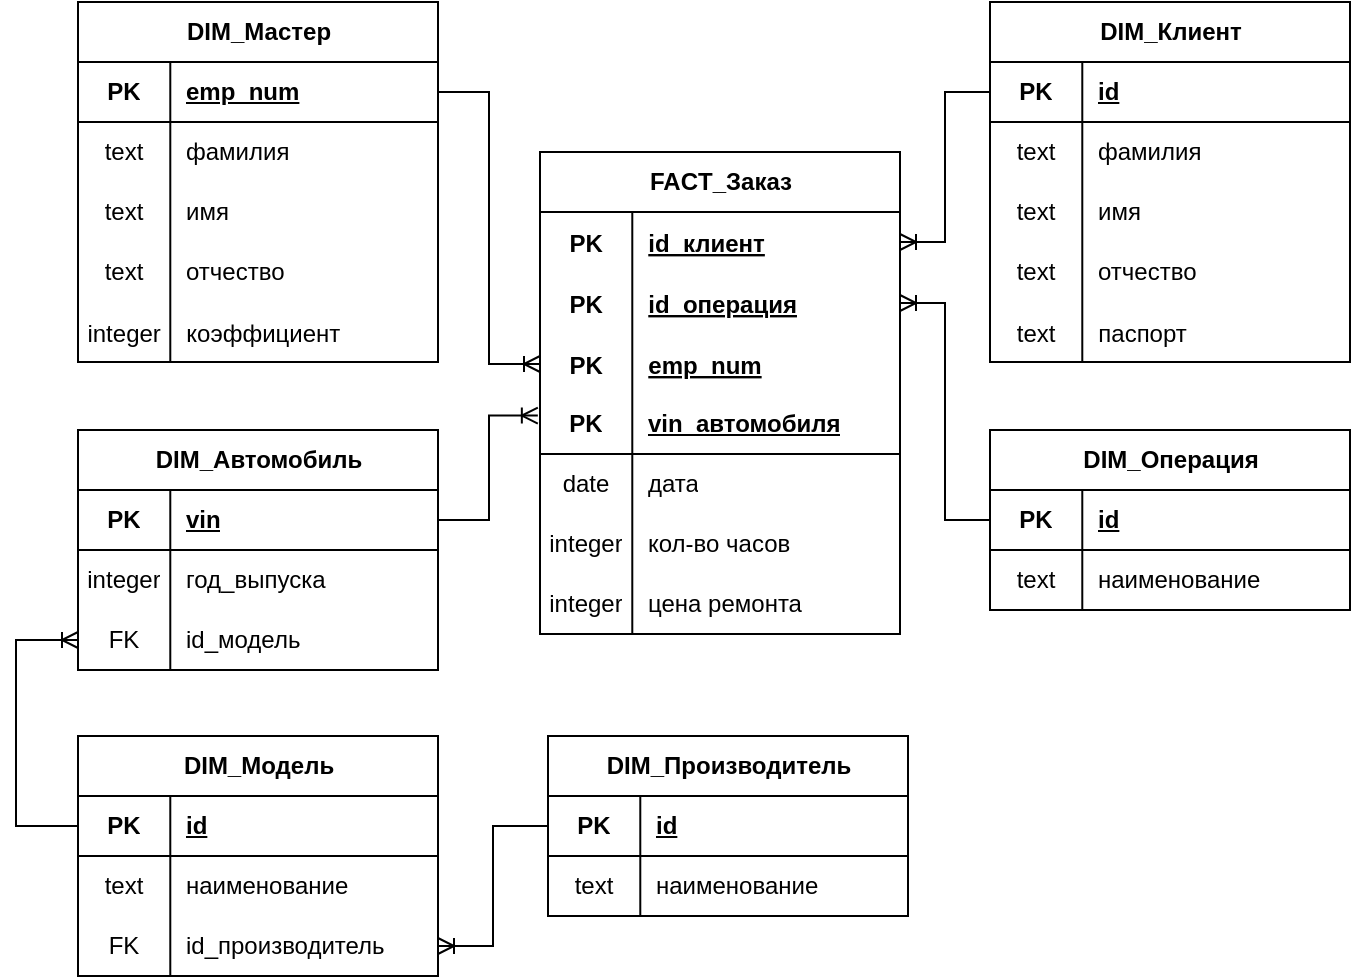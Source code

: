 <mxfile version="26.2.9">
  <diagram name="Страница — 1" id="oDpgG96rJYEBg8DNex0P">
    <mxGraphModel dx="633" dy="405" grid="0" gridSize="10" guides="1" tooltips="1" connect="1" arrows="1" fold="1" page="1" pageScale="1" pageWidth="827" pageHeight="1169" math="0" shadow="0">
      <root>
        <mxCell id="0" />
        <mxCell id="1" parent="0" />
        <mxCell id="0b7gcQ_teyY_5R-YkqwQ-1" value="DIM_Мастер" style="shape=table;startSize=30;container=1;collapsible=1;childLayout=tableLayout;fixedRows=1;rowLines=0;fontStyle=1;align=center;resizeLast=1;html=1;" parent="1" vertex="1">
          <mxGeometry x="108" y="70" width="180" height="180" as="geometry" />
        </mxCell>
        <mxCell id="0b7gcQ_teyY_5R-YkqwQ-2" value="" style="shape=tableRow;horizontal=0;startSize=0;swimlaneHead=0;swimlaneBody=0;fillColor=none;collapsible=0;dropTarget=0;points=[[0,0.5],[1,0.5]];portConstraint=eastwest;top=0;left=0;right=0;bottom=1;" parent="0b7gcQ_teyY_5R-YkqwQ-1" vertex="1">
          <mxGeometry y="30" width="180" height="30" as="geometry" />
        </mxCell>
        <mxCell id="0b7gcQ_teyY_5R-YkqwQ-3" value="PK" style="shape=partialRectangle;connectable=0;fillColor=none;top=0;left=0;bottom=0;right=0;fontStyle=1;overflow=hidden;whiteSpace=wrap;html=1;" parent="0b7gcQ_teyY_5R-YkqwQ-2" vertex="1">
          <mxGeometry width="46.143" height="30" as="geometry">
            <mxRectangle width="46.143" height="30" as="alternateBounds" />
          </mxGeometry>
        </mxCell>
        <mxCell id="0b7gcQ_teyY_5R-YkqwQ-4" value="emp_num" style="shape=partialRectangle;connectable=0;fillColor=none;top=0;left=0;bottom=0;right=0;align=left;spacingLeft=6;fontStyle=5;overflow=hidden;whiteSpace=wrap;html=1;" parent="0b7gcQ_teyY_5R-YkqwQ-2" vertex="1">
          <mxGeometry x="46.143" width="133.857" height="30" as="geometry">
            <mxRectangle width="133.857" height="30" as="alternateBounds" />
          </mxGeometry>
        </mxCell>
        <mxCell id="0b7gcQ_teyY_5R-YkqwQ-5" value="" style="shape=tableRow;horizontal=0;startSize=0;swimlaneHead=0;swimlaneBody=0;fillColor=none;collapsible=0;dropTarget=0;points=[[0,0.5],[1,0.5]];portConstraint=eastwest;top=0;left=0;right=0;bottom=0;" parent="0b7gcQ_teyY_5R-YkqwQ-1" vertex="1">
          <mxGeometry y="60" width="180" height="30" as="geometry" />
        </mxCell>
        <mxCell id="0b7gcQ_teyY_5R-YkqwQ-6" value="text" style="shape=partialRectangle;connectable=0;fillColor=none;top=0;left=0;bottom=0;right=0;editable=1;overflow=hidden;whiteSpace=wrap;html=1;" parent="0b7gcQ_teyY_5R-YkqwQ-5" vertex="1">
          <mxGeometry width="46.143" height="30" as="geometry">
            <mxRectangle width="46.143" height="30" as="alternateBounds" />
          </mxGeometry>
        </mxCell>
        <mxCell id="0b7gcQ_teyY_5R-YkqwQ-7" value="фамилия" style="shape=partialRectangle;connectable=0;fillColor=none;top=0;left=0;bottom=0;right=0;align=left;spacingLeft=6;overflow=hidden;whiteSpace=wrap;html=1;" parent="0b7gcQ_teyY_5R-YkqwQ-5" vertex="1">
          <mxGeometry x="46.143" width="133.857" height="30" as="geometry">
            <mxRectangle width="133.857" height="30" as="alternateBounds" />
          </mxGeometry>
        </mxCell>
        <mxCell id="0b7gcQ_teyY_5R-YkqwQ-8" value="" style="shape=tableRow;horizontal=0;startSize=0;swimlaneHead=0;swimlaneBody=0;fillColor=none;collapsible=0;dropTarget=0;points=[[0,0.5],[1,0.5]];portConstraint=eastwest;top=0;left=0;right=0;bottom=0;" parent="0b7gcQ_teyY_5R-YkqwQ-1" vertex="1">
          <mxGeometry y="90" width="180" height="30" as="geometry" />
        </mxCell>
        <mxCell id="0b7gcQ_teyY_5R-YkqwQ-9" value="text" style="shape=partialRectangle;connectable=0;fillColor=none;top=0;left=0;bottom=0;right=0;editable=1;overflow=hidden;whiteSpace=wrap;html=1;" parent="0b7gcQ_teyY_5R-YkqwQ-8" vertex="1">
          <mxGeometry width="46.143" height="30" as="geometry">
            <mxRectangle width="46.143" height="30" as="alternateBounds" />
          </mxGeometry>
        </mxCell>
        <mxCell id="0b7gcQ_teyY_5R-YkqwQ-10" value="имя" style="shape=partialRectangle;connectable=0;fillColor=none;top=0;left=0;bottom=0;right=0;align=left;spacingLeft=6;overflow=hidden;whiteSpace=wrap;html=1;" parent="0b7gcQ_teyY_5R-YkqwQ-8" vertex="1">
          <mxGeometry x="46.143" width="133.857" height="30" as="geometry">
            <mxRectangle width="133.857" height="30" as="alternateBounds" />
          </mxGeometry>
        </mxCell>
        <mxCell id="0b7gcQ_teyY_5R-YkqwQ-11" value="" style="shape=tableRow;horizontal=0;startSize=0;swimlaneHead=0;swimlaneBody=0;fillColor=none;collapsible=0;dropTarget=0;points=[[0,0.5],[1,0.5]];portConstraint=eastwest;top=0;left=0;right=0;bottom=0;" parent="0b7gcQ_teyY_5R-YkqwQ-1" vertex="1">
          <mxGeometry y="120" width="180" height="30" as="geometry" />
        </mxCell>
        <mxCell id="0b7gcQ_teyY_5R-YkqwQ-12" value="text" style="shape=partialRectangle;connectable=0;fillColor=none;top=0;left=0;bottom=0;right=0;editable=1;overflow=hidden;whiteSpace=wrap;html=1;" parent="0b7gcQ_teyY_5R-YkqwQ-11" vertex="1">
          <mxGeometry width="46.143" height="30" as="geometry">
            <mxRectangle width="46.143" height="30" as="alternateBounds" />
          </mxGeometry>
        </mxCell>
        <mxCell id="0b7gcQ_teyY_5R-YkqwQ-13" value="отчество" style="shape=partialRectangle;connectable=0;fillColor=none;top=0;left=0;bottom=0;right=0;align=left;spacingLeft=6;overflow=hidden;whiteSpace=wrap;html=1;" parent="0b7gcQ_teyY_5R-YkqwQ-11" vertex="1">
          <mxGeometry x="46.143" width="133.857" height="30" as="geometry">
            <mxRectangle width="133.857" height="30" as="alternateBounds" />
          </mxGeometry>
        </mxCell>
        <mxCell id="0b7gcQ_teyY_5R-YkqwQ-14" value="" style="shape=tableRow;horizontal=0;startSize=0;swimlaneHead=0;swimlaneBody=0;fillColor=none;collapsible=0;dropTarget=0;points=[[0,0.5],[1,0.5]];portConstraint=eastwest;top=0;left=0;right=0;bottom=0;" parent="0b7gcQ_teyY_5R-YkqwQ-1" vertex="1">
          <mxGeometry y="150" width="180" height="30" as="geometry" />
        </mxCell>
        <mxCell id="0b7gcQ_teyY_5R-YkqwQ-15" value="integer" style="shape=partialRectangle;connectable=0;fillColor=none;top=0;left=0;bottom=0;right=0;editable=1;overflow=hidden;" parent="0b7gcQ_teyY_5R-YkqwQ-14" vertex="1">
          <mxGeometry width="46.143" height="30" as="geometry">
            <mxRectangle width="46.143" height="30" as="alternateBounds" />
          </mxGeometry>
        </mxCell>
        <mxCell id="0b7gcQ_teyY_5R-YkqwQ-16" value="коэффициент" style="shape=partialRectangle;connectable=0;fillColor=none;top=0;left=0;bottom=0;right=0;align=left;spacingLeft=6;overflow=hidden;" parent="0b7gcQ_teyY_5R-YkqwQ-14" vertex="1">
          <mxGeometry x="46.143" width="133.857" height="30" as="geometry">
            <mxRectangle width="133.857" height="30" as="alternateBounds" />
          </mxGeometry>
        </mxCell>
        <mxCell id="5uYp4q9qgZ58HKBaZZjy-1" value="DIM_Клиент" style="shape=table;startSize=30;container=1;collapsible=1;childLayout=tableLayout;fixedRows=1;rowLines=0;fontStyle=1;align=center;resizeLast=1;html=1;" vertex="1" parent="1">
          <mxGeometry x="564" y="70" width="180" height="180" as="geometry" />
        </mxCell>
        <mxCell id="5uYp4q9qgZ58HKBaZZjy-2" value="" style="shape=tableRow;horizontal=0;startSize=0;swimlaneHead=0;swimlaneBody=0;fillColor=none;collapsible=0;dropTarget=0;points=[[0,0.5],[1,0.5]];portConstraint=eastwest;top=0;left=0;right=0;bottom=1;" vertex="1" parent="5uYp4q9qgZ58HKBaZZjy-1">
          <mxGeometry y="30" width="180" height="30" as="geometry" />
        </mxCell>
        <mxCell id="5uYp4q9qgZ58HKBaZZjy-3" value="PK" style="shape=partialRectangle;connectable=0;fillColor=none;top=0;left=0;bottom=0;right=0;fontStyle=1;overflow=hidden;whiteSpace=wrap;html=1;" vertex="1" parent="5uYp4q9qgZ58HKBaZZjy-2">
          <mxGeometry width="46.143" height="30" as="geometry">
            <mxRectangle width="46.143" height="30" as="alternateBounds" />
          </mxGeometry>
        </mxCell>
        <mxCell id="5uYp4q9qgZ58HKBaZZjy-4" value="id" style="shape=partialRectangle;connectable=0;fillColor=none;top=0;left=0;bottom=0;right=0;align=left;spacingLeft=6;fontStyle=5;overflow=hidden;whiteSpace=wrap;html=1;" vertex="1" parent="5uYp4q9qgZ58HKBaZZjy-2">
          <mxGeometry x="46.143" width="133.857" height="30" as="geometry">
            <mxRectangle width="133.857" height="30" as="alternateBounds" />
          </mxGeometry>
        </mxCell>
        <mxCell id="5uYp4q9qgZ58HKBaZZjy-5" value="" style="shape=tableRow;horizontal=0;startSize=0;swimlaneHead=0;swimlaneBody=0;fillColor=none;collapsible=0;dropTarget=0;points=[[0,0.5],[1,0.5]];portConstraint=eastwest;top=0;left=0;right=0;bottom=0;" vertex="1" parent="5uYp4q9qgZ58HKBaZZjy-1">
          <mxGeometry y="60" width="180" height="30" as="geometry" />
        </mxCell>
        <mxCell id="5uYp4q9qgZ58HKBaZZjy-6" value="text" style="shape=partialRectangle;connectable=0;fillColor=none;top=0;left=0;bottom=0;right=0;editable=1;overflow=hidden;whiteSpace=wrap;html=1;" vertex="1" parent="5uYp4q9qgZ58HKBaZZjy-5">
          <mxGeometry width="46.143" height="30" as="geometry">
            <mxRectangle width="46.143" height="30" as="alternateBounds" />
          </mxGeometry>
        </mxCell>
        <mxCell id="5uYp4q9qgZ58HKBaZZjy-7" value="фамилия" style="shape=partialRectangle;connectable=0;fillColor=none;top=0;left=0;bottom=0;right=0;align=left;spacingLeft=6;overflow=hidden;whiteSpace=wrap;html=1;" vertex="1" parent="5uYp4q9qgZ58HKBaZZjy-5">
          <mxGeometry x="46.143" width="133.857" height="30" as="geometry">
            <mxRectangle width="133.857" height="30" as="alternateBounds" />
          </mxGeometry>
        </mxCell>
        <mxCell id="5uYp4q9qgZ58HKBaZZjy-8" value="" style="shape=tableRow;horizontal=0;startSize=0;swimlaneHead=0;swimlaneBody=0;fillColor=none;collapsible=0;dropTarget=0;points=[[0,0.5],[1,0.5]];portConstraint=eastwest;top=0;left=0;right=0;bottom=0;" vertex="1" parent="5uYp4q9qgZ58HKBaZZjy-1">
          <mxGeometry y="90" width="180" height="30" as="geometry" />
        </mxCell>
        <mxCell id="5uYp4q9qgZ58HKBaZZjy-9" value="text" style="shape=partialRectangle;connectable=0;fillColor=none;top=0;left=0;bottom=0;right=0;editable=1;overflow=hidden;whiteSpace=wrap;html=1;" vertex="1" parent="5uYp4q9qgZ58HKBaZZjy-8">
          <mxGeometry width="46.143" height="30" as="geometry">
            <mxRectangle width="46.143" height="30" as="alternateBounds" />
          </mxGeometry>
        </mxCell>
        <mxCell id="5uYp4q9qgZ58HKBaZZjy-10" value="имя" style="shape=partialRectangle;connectable=0;fillColor=none;top=0;left=0;bottom=0;right=0;align=left;spacingLeft=6;overflow=hidden;whiteSpace=wrap;html=1;" vertex="1" parent="5uYp4q9qgZ58HKBaZZjy-8">
          <mxGeometry x="46.143" width="133.857" height="30" as="geometry">
            <mxRectangle width="133.857" height="30" as="alternateBounds" />
          </mxGeometry>
        </mxCell>
        <mxCell id="5uYp4q9qgZ58HKBaZZjy-11" value="" style="shape=tableRow;horizontal=0;startSize=0;swimlaneHead=0;swimlaneBody=0;fillColor=none;collapsible=0;dropTarget=0;points=[[0,0.5],[1,0.5]];portConstraint=eastwest;top=0;left=0;right=0;bottom=0;" vertex="1" parent="5uYp4q9qgZ58HKBaZZjy-1">
          <mxGeometry y="120" width="180" height="30" as="geometry" />
        </mxCell>
        <mxCell id="5uYp4q9qgZ58HKBaZZjy-12" value="text" style="shape=partialRectangle;connectable=0;fillColor=none;top=0;left=0;bottom=0;right=0;editable=1;overflow=hidden;whiteSpace=wrap;html=1;" vertex="1" parent="5uYp4q9qgZ58HKBaZZjy-11">
          <mxGeometry width="46.143" height="30" as="geometry">
            <mxRectangle width="46.143" height="30" as="alternateBounds" />
          </mxGeometry>
        </mxCell>
        <mxCell id="5uYp4q9qgZ58HKBaZZjy-13" value="отчество" style="shape=partialRectangle;connectable=0;fillColor=none;top=0;left=0;bottom=0;right=0;align=left;spacingLeft=6;overflow=hidden;whiteSpace=wrap;html=1;" vertex="1" parent="5uYp4q9qgZ58HKBaZZjy-11">
          <mxGeometry x="46.143" width="133.857" height="30" as="geometry">
            <mxRectangle width="133.857" height="30" as="alternateBounds" />
          </mxGeometry>
        </mxCell>
        <mxCell id="5uYp4q9qgZ58HKBaZZjy-14" value="" style="shape=tableRow;horizontal=0;startSize=0;swimlaneHead=0;swimlaneBody=0;fillColor=none;collapsible=0;dropTarget=0;points=[[0,0.5],[1,0.5]];portConstraint=eastwest;top=0;left=0;right=0;bottom=0;" vertex="1" parent="5uYp4q9qgZ58HKBaZZjy-1">
          <mxGeometry y="150" width="180" height="30" as="geometry" />
        </mxCell>
        <mxCell id="5uYp4q9qgZ58HKBaZZjy-15" value="text" style="shape=partialRectangle;connectable=0;fillColor=none;top=0;left=0;bottom=0;right=0;editable=1;overflow=hidden;" vertex="1" parent="5uYp4q9qgZ58HKBaZZjy-14">
          <mxGeometry width="46.143" height="30" as="geometry">
            <mxRectangle width="46.143" height="30" as="alternateBounds" />
          </mxGeometry>
        </mxCell>
        <mxCell id="5uYp4q9qgZ58HKBaZZjy-16" value="паспорт" style="shape=partialRectangle;connectable=0;fillColor=none;top=0;left=0;bottom=0;right=0;align=left;spacingLeft=6;overflow=hidden;" vertex="1" parent="5uYp4q9qgZ58HKBaZZjy-14">
          <mxGeometry x="46.143" width="133.857" height="30" as="geometry">
            <mxRectangle width="133.857" height="30" as="alternateBounds" />
          </mxGeometry>
        </mxCell>
        <mxCell id="5uYp4q9qgZ58HKBaZZjy-17" value="FACT_Заказ" style="shape=table;startSize=30;container=1;collapsible=1;childLayout=tableLayout;fixedRows=1;rowLines=0;fontStyle=1;align=center;resizeLast=1;html=1;" vertex="1" parent="1">
          <mxGeometry x="339" y="145" width="180" height="241.038" as="geometry" />
        </mxCell>
        <mxCell id="5uYp4q9qgZ58HKBaZZjy-61" value="" style="shape=tableRow;horizontal=0;startSize=0;swimlaneHead=0;swimlaneBody=0;fillColor=none;collapsible=0;dropTarget=0;points=[[0,0.5],[1,0.5]];portConstraint=eastwest;top=0;left=0;right=0;bottom=0;" vertex="1" parent="5uYp4q9qgZ58HKBaZZjy-17">
          <mxGeometry y="30" width="180" height="30" as="geometry" />
        </mxCell>
        <mxCell id="5uYp4q9qgZ58HKBaZZjy-62" value="PK" style="shape=partialRectangle;connectable=0;fillColor=none;top=0;left=0;bottom=0;right=0;editable=1;overflow=hidden;fontStyle=1" vertex="1" parent="5uYp4q9qgZ58HKBaZZjy-61">
          <mxGeometry width="46.143" height="30" as="geometry">
            <mxRectangle width="46.143" height="30" as="alternateBounds" />
          </mxGeometry>
        </mxCell>
        <mxCell id="5uYp4q9qgZ58HKBaZZjy-63" value="id_клиент" style="shape=partialRectangle;connectable=0;fillColor=none;top=0;left=0;bottom=0;right=0;align=left;spacingLeft=6;overflow=hidden;fontStyle=5" vertex="1" parent="5uYp4q9qgZ58HKBaZZjy-61">
          <mxGeometry x="46.143" width="133.857" height="30" as="geometry">
            <mxRectangle width="133.857" height="30" as="alternateBounds" />
          </mxGeometry>
        </mxCell>
        <mxCell id="5uYp4q9qgZ58HKBaZZjy-64" value="" style="shape=tableRow;horizontal=0;startSize=0;swimlaneHead=0;swimlaneBody=0;fillColor=none;collapsible=0;dropTarget=0;points=[[0,0.5],[1,0.5]];portConstraint=eastwest;top=0;left=0;right=0;bottom=0;" vertex="1" parent="5uYp4q9qgZ58HKBaZZjy-17">
          <mxGeometry y="60" width="180" height="31" as="geometry" />
        </mxCell>
        <mxCell id="5uYp4q9qgZ58HKBaZZjy-65" value="PK" style="shape=partialRectangle;connectable=0;fillColor=none;top=0;left=0;bottom=0;right=0;editable=1;overflow=hidden;fontStyle=1" vertex="1" parent="5uYp4q9qgZ58HKBaZZjy-64">
          <mxGeometry width="46.143" height="31" as="geometry">
            <mxRectangle width="46.143" height="31" as="alternateBounds" />
          </mxGeometry>
        </mxCell>
        <mxCell id="5uYp4q9qgZ58HKBaZZjy-66" value="id_операция" style="shape=partialRectangle;connectable=0;fillColor=none;top=0;left=0;bottom=0;right=0;align=left;spacingLeft=6;overflow=hidden;fontStyle=5" vertex="1" parent="5uYp4q9qgZ58HKBaZZjy-64">
          <mxGeometry x="46.143" width="133.857" height="31" as="geometry">
            <mxRectangle width="133.857" height="31" as="alternateBounds" />
          </mxGeometry>
        </mxCell>
        <mxCell id="5uYp4q9qgZ58HKBaZZjy-96" value="" style="shape=tableRow;horizontal=0;startSize=0;swimlaneHead=0;swimlaneBody=0;fillColor=none;collapsible=0;dropTarget=0;points=[[0,0.5],[1,0.5]];portConstraint=eastwest;top=0;left=0;right=0;bottom=0;" vertex="1" parent="5uYp4q9qgZ58HKBaZZjy-17">
          <mxGeometry y="91" width="180" height="30" as="geometry" />
        </mxCell>
        <mxCell id="5uYp4q9qgZ58HKBaZZjy-97" value="PK" style="shape=partialRectangle;connectable=0;fillColor=none;top=0;left=0;bottom=0;right=0;editable=1;overflow=hidden;fontStyle=1" vertex="1" parent="5uYp4q9qgZ58HKBaZZjy-96">
          <mxGeometry width="46.143" height="30" as="geometry">
            <mxRectangle width="46.143" height="30" as="alternateBounds" />
          </mxGeometry>
        </mxCell>
        <mxCell id="5uYp4q9qgZ58HKBaZZjy-98" value="emp_num" style="shape=partialRectangle;connectable=0;fillColor=none;top=0;left=0;bottom=0;right=0;align=left;spacingLeft=6;overflow=hidden;fontStyle=5" vertex="1" parent="5uYp4q9qgZ58HKBaZZjy-96">
          <mxGeometry x="46.143" width="133.857" height="30" as="geometry">
            <mxRectangle width="133.857" height="30" as="alternateBounds" />
          </mxGeometry>
        </mxCell>
        <mxCell id="5uYp4q9qgZ58HKBaZZjy-18" value="" style="shape=tableRow;horizontal=0;startSize=0;swimlaneHead=0;swimlaneBody=0;fillColor=none;collapsible=0;dropTarget=0;points=[[0,0.5],[1,0.5]];portConstraint=eastwest;top=0;left=0;right=0;bottom=1;" vertex="1" parent="5uYp4q9qgZ58HKBaZZjy-17">
          <mxGeometry y="121" width="180" height="30" as="geometry" />
        </mxCell>
        <mxCell id="5uYp4q9qgZ58HKBaZZjy-19" value="PK" style="shape=partialRectangle;connectable=0;fillColor=none;top=0;left=0;bottom=0;right=0;fontStyle=1;overflow=hidden;whiteSpace=wrap;html=1;" vertex="1" parent="5uYp4q9qgZ58HKBaZZjy-18">
          <mxGeometry width="46.143" height="30" as="geometry">
            <mxRectangle width="46.143" height="30" as="alternateBounds" />
          </mxGeometry>
        </mxCell>
        <mxCell id="5uYp4q9qgZ58HKBaZZjy-20" value="vin_автомобиля" style="shape=partialRectangle;connectable=0;fillColor=none;top=0;left=0;bottom=0;right=0;align=left;spacingLeft=6;fontStyle=5;overflow=hidden;whiteSpace=wrap;html=1;" vertex="1" parent="5uYp4q9qgZ58HKBaZZjy-18">
          <mxGeometry x="46.143" width="133.857" height="30" as="geometry">
            <mxRectangle width="133.857" height="30" as="alternateBounds" />
          </mxGeometry>
        </mxCell>
        <mxCell id="5uYp4q9qgZ58HKBaZZjy-21" value="" style="shape=tableRow;horizontal=0;startSize=0;swimlaneHead=0;swimlaneBody=0;fillColor=none;collapsible=0;dropTarget=0;points=[[0,0.5],[1,0.5]];portConstraint=eastwest;top=0;left=0;right=0;bottom=0;" vertex="1" parent="5uYp4q9qgZ58HKBaZZjy-17">
          <mxGeometry y="151" width="180" height="30" as="geometry" />
        </mxCell>
        <mxCell id="5uYp4q9qgZ58HKBaZZjy-22" value="date" style="shape=partialRectangle;connectable=0;fillColor=none;top=0;left=0;bottom=0;right=0;editable=1;overflow=hidden;whiteSpace=wrap;html=1;" vertex="1" parent="5uYp4q9qgZ58HKBaZZjy-21">
          <mxGeometry width="46.143" height="30" as="geometry">
            <mxRectangle width="46.143" height="30" as="alternateBounds" />
          </mxGeometry>
        </mxCell>
        <mxCell id="5uYp4q9qgZ58HKBaZZjy-23" value="дата" style="shape=partialRectangle;connectable=0;fillColor=none;top=0;left=0;bottom=0;right=0;align=left;spacingLeft=6;overflow=hidden;whiteSpace=wrap;html=1;" vertex="1" parent="5uYp4q9qgZ58HKBaZZjy-21">
          <mxGeometry x="46.143" width="133.857" height="30" as="geometry">
            <mxRectangle width="133.857" height="30" as="alternateBounds" />
          </mxGeometry>
        </mxCell>
        <mxCell id="5uYp4q9qgZ58HKBaZZjy-24" value="" style="shape=tableRow;horizontal=0;startSize=0;swimlaneHead=0;swimlaneBody=0;fillColor=none;collapsible=0;dropTarget=0;points=[[0,0.5],[1,0.5]];portConstraint=eastwest;top=0;left=0;right=0;bottom=0;" vertex="1" parent="5uYp4q9qgZ58HKBaZZjy-17">
          <mxGeometry y="181" width="180" height="30" as="geometry" />
        </mxCell>
        <mxCell id="5uYp4q9qgZ58HKBaZZjy-25" value="integer" style="shape=partialRectangle;connectable=0;fillColor=none;top=0;left=0;bottom=0;right=0;editable=1;overflow=hidden;whiteSpace=wrap;html=1;" vertex="1" parent="5uYp4q9qgZ58HKBaZZjy-24">
          <mxGeometry width="46.143" height="30" as="geometry">
            <mxRectangle width="46.143" height="30" as="alternateBounds" />
          </mxGeometry>
        </mxCell>
        <mxCell id="5uYp4q9qgZ58HKBaZZjy-26" value="кол-во часов" style="shape=partialRectangle;connectable=0;fillColor=none;top=0;left=0;bottom=0;right=0;align=left;spacingLeft=6;overflow=hidden;whiteSpace=wrap;html=1;" vertex="1" parent="5uYp4q9qgZ58HKBaZZjy-24">
          <mxGeometry x="46.143" width="133.857" height="30" as="geometry">
            <mxRectangle width="133.857" height="30" as="alternateBounds" />
          </mxGeometry>
        </mxCell>
        <mxCell id="5uYp4q9qgZ58HKBaZZjy-27" value="" style="shape=tableRow;horizontal=0;startSize=0;swimlaneHead=0;swimlaneBody=0;fillColor=none;collapsible=0;dropTarget=0;points=[[0,0.5],[1,0.5]];portConstraint=eastwest;top=0;left=0;right=0;bottom=0;" vertex="1" parent="5uYp4q9qgZ58HKBaZZjy-17">
          <mxGeometry y="211" width="180" height="30" as="geometry" />
        </mxCell>
        <mxCell id="5uYp4q9qgZ58HKBaZZjy-28" value="integer" style="shape=partialRectangle;connectable=0;fillColor=none;top=0;left=0;bottom=0;right=0;editable=1;overflow=hidden;whiteSpace=wrap;html=1;" vertex="1" parent="5uYp4q9qgZ58HKBaZZjy-27">
          <mxGeometry width="46.143" height="30" as="geometry">
            <mxRectangle width="46.143" height="30" as="alternateBounds" />
          </mxGeometry>
        </mxCell>
        <mxCell id="5uYp4q9qgZ58HKBaZZjy-29" value="цена ремонта" style="shape=partialRectangle;connectable=0;fillColor=none;top=0;left=0;bottom=0;right=0;align=left;spacingLeft=6;overflow=hidden;whiteSpace=wrap;html=1;" vertex="1" parent="5uYp4q9qgZ58HKBaZZjy-27">
          <mxGeometry x="46.143" width="133.857" height="30" as="geometry">
            <mxRectangle width="133.857" height="30" as="alternateBounds" />
          </mxGeometry>
        </mxCell>
        <mxCell id="5uYp4q9qgZ58HKBaZZjy-80" value="DIM_Автомобиль" style="shape=table;startSize=30;container=1;collapsible=1;childLayout=tableLayout;fixedRows=1;rowLines=0;fontStyle=1;align=center;resizeLast=1;html=1;" vertex="1" parent="1">
          <mxGeometry x="108" y="284" width="180" height="120" as="geometry" />
        </mxCell>
        <mxCell id="5uYp4q9qgZ58HKBaZZjy-81" value="" style="shape=tableRow;horizontal=0;startSize=0;swimlaneHead=0;swimlaneBody=0;fillColor=none;collapsible=0;dropTarget=0;points=[[0,0.5],[1,0.5]];portConstraint=eastwest;top=0;left=0;right=0;bottom=1;" vertex="1" parent="5uYp4q9qgZ58HKBaZZjy-80">
          <mxGeometry y="30" width="180" height="30" as="geometry" />
        </mxCell>
        <mxCell id="5uYp4q9qgZ58HKBaZZjy-82" value="PK" style="shape=partialRectangle;connectable=0;fillColor=none;top=0;left=0;bottom=0;right=0;fontStyle=1;overflow=hidden;whiteSpace=wrap;html=1;" vertex="1" parent="5uYp4q9qgZ58HKBaZZjy-81">
          <mxGeometry width="46.143" height="30" as="geometry">
            <mxRectangle width="46.143" height="30" as="alternateBounds" />
          </mxGeometry>
        </mxCell>
        <mxCell id="5uYp4q9qgZ58HKBaZZjy-83" value="vin" style="shape=partialRectangle;connectable=0;fillColor=none;top=0;left=0;bottom=0;right=0;align=left;spacingLeft=6;fontStyle=5;overflow=hidden;whiteSpace=wrap;html=1;" vertex="1" parent="5uYp4q9qgZ58HKBaZZjy-81">
          <mxGeometry x="46.143" width="133.857" height="30" as="geometry">
            <mxRectangle width="133.857" height="30" as="alternateBounds" />
          </mxGeometry>
        </mxCell>
        <mxCell id="5uYp4q9qgZ58HKBaZZjy-84" value="" style="shape=tableRow;horizontal=0;startSize=0;swimlaneHead=0;swimlaneBody=0;fillColor=none;collapsible=0;dropTarget=0;points=[[0,0.5],[1,0.5]];portConstraint=eastwest;top=0;left=0;right=0;bottom=0;" vertex="1" parent="5uYp4q9qgZ58HKBaZZjy-80">
          <mxGeometry y="60" width="180" height="30" as="geometry" />
        </mxCell>
        <mxCell id="5uYp4q9qgZ58HKBaZZjy-85" value="integer" style="shape=partialRectangle;connectable=0;fillColor=none;top=0;left=0;bottom=0;right=0;editable=1;overflow=hidden;whiteSpace=wrap;html=1;" vertex="1" parent="5uYp4q9qgZ58HKBaZZjy-84">
          <mxGeometry width="46.143" height="30" as="geometry">
            <mxRectangle width="46.143" height="30" as="alternateBounds" />
          </mxGeometry>
        </mxCell>
        <mxCell id="5uYp4q9qgZ58HKBaZZjy-86" value="год_выпуска" style="shape=partialRectangle;connectable=0;fillColor=none;top=0;left=0;bottom=0;right=0;align=left;spacingLeft=6;overflow=hidden;whiteSpace=wrap;html=1;" vertex="1" parent="5uYp4q9qgZ58HKBaZZjy-84">
          <mxGeometry x="46.143" width="133.857" height="30" as="geometry">
            <mxRectangle width="133.857" height="30" as="alternateBounds" />
          </mxGeometry>
        </mxCell>
        <mxCell id="5uYp4q9qgZ58HKBaZZjy-87" value="" style="shape=tableRow;horizontal=0;startSize=0;swimlaneHead=0;swimlaneBody=0;fillColor=none;collapsible=0;dropTarget=0;points=[[0,0.5],[1,0.5]];portConstraint=eastwest;top=0;left=0;right=0;bottom=0;" vertex="1" parent="5uYp4q9qgZ58HKBaZZjy-80">
          <mxGeometry y="90" width="180" height="30" as="geometry" />
        </mxCell>
        <mxCell id="5uYp4q9qgZ58HKBaZZjy-88" value="FK" style="shape=partialRectangle;connectable=0;fillColor=none;top=0;left=0;bottom=0;right=0;editable=1;overflow=hidden;whiteSpace=wrap;html=1;" vertex="1" parent="5uYp4q9qgZ58HKBaZZjy-87">
          <mxGeometry width="46.143" height="30" as="geometry">
            <mxRectangle width="46.143" height="30" as="alternateBounds" />
          </mxGeometry>
        </mxCell>
        <mxCell id="5uYp4q9qgZ58HKBaZZjy-89" value="id_модель" style="shape=partialRectangle;connectable=0;fillColor=none;top=0;left=0;bottom=0;right=0;align=left;spacingLeft=6;overflow=hidden;whiteSpace=wrap;html=1;" vertex="1" parent="5uYp4q9qgZ58HKBaZZjy-87">
          <mxGeometry x="46.143" width="133.857" height="30" as="geometry">
            <mxRectangle width="133.857" height="30" as="alternateBounds" />
          </mxGeometry>
        </mxCell>
        <mxCell id="5uYp4q9qgZ58HKBaZZjy-99" value="DIM_Операция" style="shape=table;startSize=30;container=1;collapsible=1;childLayout=tableLayout;fixedRows=1;rowLines=0;fontStyle=1;align=center;resizeLast=1;html=1;" vertex="1" parent="1">
          <mxGeometry x="564" y="284" width="180" height="90" as="geometry" />
        </mxCell>
        <mxCell id="5uYp4q9qgZ58HKBaZZjy-100" value="" style="shape=tableRow;horizontal=0;startSize=0;swimlaneHead=0;swimlaneBody=0;fillColor=none;collapsible=0;dropTarget=0;points=[[0,0.5],[1,0.5]];portConstraint=eastwest;top=0;left=0;right=0;bottom=1;" vertex="1" parent="5uYp4q9qgZ58HKBaZZjy-99">
          <mxGeometry y="30" width="180" height="30" as="geometry" />
        </mxCell>
        <mxCell id="5uYp4q9qgZ58HKBaZZjy-101" value="PK" style="shape=partialRectangle;connectable=0;fillColor=none;top=0;left=0;bottom=0;right=0;fontStyle=1;overflow=hidden;whiteSpace=wrap;html=1;" vertex="1" parent="5uYp4q9qgZ58HKBaZZjy-100">
          <mxGeometry width="46.143" height="30" as="geometry">
            <mxRectangle width="46.143" height="30" as="alternateBounds" />
          </mxGeometry>
        </mxCell>
        <mxCell id="5uYp4q9qgZ58HKBaZZjy-102" value="id" style="shape=partialRectangle;connectable=0;fillColor=none;top=0;left=0;bottom=0;right=0;align=left;spacingLeft=6;fontStyle=5;overflow=hidden;whiteSpace=wrap;html=1;" vertex="1" parent="5uYp4q9qgZ58HKBaZZjy-100">
          <mxGeometry x="46.143" width="133.857" height="30" as="geometry">
            <mxRectangle width="133.857" height="30" as="alternateBounds" />
          </mxGeometry>
        </mxCell>
        <mxCell id="5uYp4q9qgZ58HKBaZZjy-103" value="" style="shape=tableRow;horizontal=0;startSize=0;swimlaneHead=0;swimlaneBody=0;fillColor=none;collapsible=0;dropTarget=0;points=[[0,0.5],[1,0.5]];portConstraint=eastwest;top=0;left=0;right=0;bottom=0;" vertex="1" parent="5uYp4q9qgZ58HKBaZZjy-99">
          <mxGeometry y="60" width="180" height="30" as="geometry" />
        </mxCell>
        <mxCell id="5uYp4q9qgZ58HKBaZZjy-104" value="text" style="shape=partialRectangle;connectable=0;fillColor=none;top=0;left=0;bottom=0;right=0;editable=1;overflow=hidden;whiteSpace=wrap;html=1;" vertex="1" parent="5uYp4q9qgZ58HKBaZZjy-103">
          <mxGeometry width="46.143" height="30" as="geometry">
            <mxRectangle width="46.143" height="30" as="alternateBounds" />
          </mxGeometry>
        </mxCell>
        <mxCell id="5uYp4q9qgZ58HKBaZZjy-105" value="наименование" style="shape=partialRectangle;connectable=0;fillColor=none;top=0;left=0;bottom=0;right=0;align=left;spacingLeft=6;overflow=hidden;whiteSpace=wrap;html=1;" vertex="1" parent="5uYp4q9qgZ58HKBaZZjy-103">
          <mxGeometry x="46.143" width="133.857" height="30" as="geometry">
            <mxRectangle width="133.857" height="30" as="alternateBounds" />
          </mxGeometry>
        </mxCell>
        <mxCell id="5uYp4q9qgZ58HKBaZZjy-144" value="DIM_Модель" style="shape=table;startSize=30;container=1;collapsible=1;childLayout=tableLayout;fixedRows=1;rowLines=0;fontStyle=1;align=center;resizeLast=1;html=1;" vertex="1" parent="1">
          <mxGeometry x="108" y="437" width="180" height="120" as="geometry" />
        </mxCell>
        <mxCell id="5uYp4q9qgZ58HKBaZZjy-145" value="" style="shape=tableRow;horizontal=0;startSize=0;swimlaneHead=0;swimlaneBody=0;fillColor=none;collapsible=0;dropTarget=0;points=[[0,0.5],[1,0.5]];portConstraint=eastwest;top=0;left=0;right=0;bottom=1;" vertex="1" parent="5uYp4q9qgZ58HKBaZZjy-144">
          <mxGeometry y="30" width="180" height="30" as="geometry" />
        </mxCell>
        <mxCell id="5uYp4q9qgZ58HKBaZZjy-146" value="PK" style="shape=partialRectangle;connectable=0;fillColor=none;top=0;left=0;bottom=0;right=0;fontStyle=1;overflow=hidden;whiteSpace=wrap;html=1;" vertex="1" parent="5uYp4q9qgZ58HKBaZZjy-145">
          <mxGeometry width="46.143" height="30" as="geometry">
            <mxRectangle width="46.143" height="30" as="alternateBounds" />
          </mxGeometry>
        </mxCell>
        <mxCell id="5uYp4q9qgZ58HKBaZZjy-147" value="id" style="shape=partialRectangle;connectable=0;fillColor=none;top=0;left=0;bottom=0;right=0;align=left;spacingLeft=6;fontStyle=5;overflow=hidden;whiteSpace=wrap;html=1;" vertex="1" parent="5uYp4q9qgZ58HKBaZZjy-145">
          <mxGeometry x="46.143" width="133.857" height="30" as="geometry">
            <mxRectangle width="133.857" height="30" as="alternateBounds" />
          </mxGeometry>
        </mxCell>
        <mxCell id="5uYp4q9qgZ58HKBaZZjy-151" value="" style="shape=tableRow;horizontal=0;startSize=0;swimlaneHead=0;swimlaneBody=0;fillColor=none;collapsible=0;dropTarget=0;points=[[0,0.5],[1,0.5]];portConstraint=eastwest;top=0;left=0;right=0;bottom=0;" vertex="1" parent="5uYp4q9qgZ58HKBaZZjy-144">
          <mxGeometry y="60" width="180" height="30" as="geometry" />
        </mxCell>
        <mxCell id="5uYp4q9qgZ58HKBaZZjy-152" value="text" style="shape=partialRectangle;connectable=0;fillColor=none;top=0;left=0;bottom=0;right=0;editable=1;overflow=hidden;whiteSpace=wrap;html=1;" vertex="1" parent="5uYp4q9qgZ58HKBaZZjy-151">
          <mxGeometry width="46.143" height="30" as="geometry">
            <mxRectangle width="46.143" height="30" as="alternateBounds" />
          </mxGeometry>
        </mxCell>
        <mxCell id="5uYp4q9qgZ58HKBaZZjy-153" value="наименование" style="shape=partialRectangle;connectable=0;fillColor=none;top=0;left=0;bottom=0;right=0;align=left;spacingLeft=6;overflow=hidden;whiteSpace=wrap;html=1;" vertex="1" parent="5uYp4q9qgZ58HKBaZZjy-151">
          <mxGeometry x="46.143" width="133.857" height="30" as="geometry">
            <mxRectangle width="133.857" height="30" as="alternateBounds" />
          </mxGeometry>
        </mxCell>
        <mxCell id="5uYp4q9qgZ58HKBaZZjy-167" value="" style="shape=tableRow;horizontal=0;startSize=0;swimlaneHead=0;swimlaneBody=0;fillColor=none;collapsible=0;dropTarget=0;points=[[0,0.5],[1,0.5]];portConstraint=eastwest;top=0;left=0;right=0;bottom=0;" vertex="1" parent="5uYp4q9qgZ58HKBaZZjy-144">
          <mxGeometry y="90" width="180" height="30" as="geometry" />
        </mxCell>
        <mxCell id="5uYp4q9qgZ58HKBaZZjy-168" value="FK" style="shape=partialRectangle;connectable=0;fillColor=none;top=0;left=0;bottom=0;right=0;fontStyle=0;overflow=hidden;whiteSpace=wrap;html=1;" vertex="1" parent="5uYp4q9qgZ58HKBaZZjy-167">
          <mxGeometry width="46.143" height="30" as="geometry">
            <mxRectangle width="46.143" height="30" as="alternateBounds" />
          </mxGeometry>
        </mxCell>
        <mxCell id="5uYp4q9qgZ58HKBaZZjy-169" value="id_производитель" style="shape=partialRectangle;connectable=0;fillColor=none;top=0;left=0;bottom=0;right=0;align=left;spacingLeft=6;fontStyle=0;overflow=hidden;whiteSpace=wrap;html=1;" vertex="1" parent="5uYp4q9qgZ58HKBaZZjy-167">
          <mxGeometry x="46.143" width="133.857" height="30" as="geometry">
            <mxRectangle width="133.857" height="30" as="alternateBounds" />
          </mxGeometry>
        </mxCell>
        <mxCell id="5uYp4q9qgZ58HKBaZZjy-154" value="DIM_Производитель" style="shape=table;startSize=30;container=1;collapsible=1;childLayout=tableLayout;fixedRows=1;rowLines=0;fontStyle=1;align=center;resizeLast=1;html=1;" vertex="1" parent="1">
          <mxGeometry x="343" y="437" width="180" height="90" as="geometry" />
        </mxCell>
        <mxCell id="5uYp4q9qgZ58HKBaZZjy-155" value="" style="shape=tableRow;horizontal=0;startSize=0;swimlaneHead=0;swimlaneBody=0;fillColor=none;collapsible=0;dropTarget=0;points=[[0,0.5],[1,0.5]];portConstraint=eastwest;top=0;left=0;right=0;bottom=1;" vertex="1" parent="5uYp4q9qgZ58HKBaZZjy-154">
          <mxGeometry y="30" width="180" height="30" as="geometry" />
        </mxCell>
        <mxCell id="5uYp4q9qgZ58HKBaZZjy-156" value="PK" style="shape=partialRectangle;connectable=0;fillColor=none;top=0;left=0;bottom=0;right=0;fontStyle=1;overflow=hidden;whiteSpace=wrap;html=1;" vertex="1" parent="5uYp4q9qgZ58HKBaZZjy-155">
          <mxGeometry width="46.143" height="30" as="geometry">
            <mxRectangle width="46.143" height="30" as="alternateBounds" />
          </mxGeometry>
        </mxCell>
        <mxCell id="5uYp4q9qgZ58HKBaZZjy-157" value="id" style="shape=partialRectangle;connectable=0;fillColor=none;top=0;left=0;bottom=0;right=0;align=left;spacingLeft=6;fontStyle=5;overflow=hidden;whiteSpace=wrap;html=1;" vertex="1" parent="5uYp4q9qgZ58HKBaZZjy-155">
          <mxGeometry x="46.143" width="133.857" height="30" as="geometry">
            <mxRectangle width="133.857" height="30" as="alternateBounds" />
          </mxGeometry>
        </mxCell>
        <mxCell id="5uYp4q9qgZ58HKBaZZjy-161" value="" style="shape=tableRow;horizontal=0;startSize=0;swimlaneHead=0;swimlaneBody=0;fillColor=none;collapsible=0;dropTarget=0;points=[[0,0.5],[1,0.5]];portConstraint=eastwest;top=0;left=0;right=0;bottom=0;" vertex="1" parent="5uYp4q9qgZ58HKBaZZjy-154">
          <mxGeometry y="60" width="180" height="30" as="geometry" />
        </mxCell>
        <mxCell id="5uYp4q9qgZ58HKBaZZjy-162" value="text" style="shape=partialRectangle;connectable=0;fillColor=none;top=0;left=0;bottom=0;right=0;editable=1;overflow=hidden;whiteSpace=wrap;html=1;" vertex="1" parent="5uYp4q9qgZ58HKBaZZjy-161">
          <mxGeometry width="46.143" height="30" as="geometry">
            <mxRectangle width="46.143" height="30" as="alternateBounds" />
          </mxGeometry>
        </mxCell>
        <mxCell id="5uYp4q9qgZ58HKBaZZjy-163" value="наименование" style="shape=partialRectangle;connectable=0;fillColor=none;top=0;left=0;bottom=0;right=0;align=left;spacingLeft=6;overflow=hidden;whiteSpace=wrap;html=1;" vertex="1" parent="5uYp4q9qgZ58HKBaZZjy-161">
          <mxGeometry x="46.143" width="133.857" height="30" as="geometry">
            <mxRectangle width="133.857" height="30" as="alternateBounds" />
          </mxGeometry>
        </mxCell>
        <mxCell id="5uYp4q9qgZ58HKBaZZjy-171" value="" style="endArrow=none;html=1;rounded=0;entryX=0;entryY=0.5;entryDx=0;entryDy=0;exitX=1;exitY=0.5;exitDx=0;exitDy=0;edgeStyle=orthogonalEdgeStyle;startArrow=ERoneToMany;startFill=0;" edge="1" parent="1" source="5uYp4q9qgZ58HKBaZZjy-61" target="5uYp4q9qgZ58HKBaZZjy-2">
          <mxGeometry width="50" height="50" relative="1" as="geometry">
            <mxPoint x="421" y="126" as="sourcePoint" />
            <mxPoint x="471" y="76" as="targetPoint" />
          </mxGeometry>
        </mxCell>
        <mxCell id="5uYp4q9qgZ58HKBaZZjy-172" value="" style="endArrow=none;html=1;rounded=0;entryX=0;entryY=0.5;entryDx=0;entryDy=0;exitX=1;exitY=0.5;exitDx=0;exitDy=0;edgeStyle=orthogonalEdgeStyle;startArrow=ERoneToMany;startFill=0;" edge="1" parent="1" source="5uYp4q9qgZ58HKBaZZjy-64" target="5uYp4q9qgZ58HKBaZZjy-100">
          <mxGeometry width="50" height="50" relative="1" as="geometry">
            <mxPoint x="515" y="417" as="sourcePoint" />
            <mxPoint x="565" y="367" as="targetPoint" />
          </mxGeometry>
        </mxCell>
        <mxCell id="5uYp4q9qgZ58HKBaZZjy-173" value="" style="endArrow=none;html=1;rounded=0;entryX=1;entryY=0.5;entryDx=0;entryDy=0;exitX=0;exitY=0.5;exitDx=0;exitDy=0;edgeStyle=orthogonalEdgeStyle;startArrow=ERoneToMany;startFill=0;" edge="1" parent="1" source="5uYp4q9qgZ58HKBaZZjy-96" target="0b7gcQ_teyY_5R-YkqwQ-2">
          <mxGeometry width="50" height="50" relative="1" as="geometry">
            <mxPoint x="439" y="298" as="sourcePoint" />
            <mxPoint x="489" y="248" as="targetPoint" />
          </mxGeometry>
        </mxCell>
        <mxCell id="5uYp4q9qgZ58HKBaZZjy-174" value="" style="endArrow=ERoneToMany;html=1;entryX=-0.006;entryY=0.36;entryDx=0;entryDy=0;entryPerimeter=0;exitX=1;exitY=0.5;exitDx=0;exitDy=0;edgeStyle=orthogonalEdgeStyle;rounded=0;curved=0;startArrow=none;startFill=0;endFill=0;" edge="1" parent="1" source="5uYp4q9qgZ58HKBaZZjy-81" target="5uYp4q9qgZ58HKBaZZjy-18">
          <mxGeometry width="50" height="50" relative="1" as="geometry">
            <mxPoint x="326" y="340" as="sourcePoint" />
            <mxPoint x="376" y="290" as="targetPoint" />
          </mxGeometry>
        </mxCell>
        <mxCell id="5uYp4q9qgZ58HKBaZZjy-175" value="" style="endArrow=ERoneToMany;html=1;rounded=0;entryX=0;entryY=0.5;entryDx=0;entryDy=0;edgeStyle=orthogonalEdgeStyle;exitX=0;exitY=0.5;exitDx=0;exitDy=0;endFill=0;" edge="1" parent="1" source="5uYp4q9qgZ58HKBaZZjy-145" target="5uYp4q9qgZ58HKBaZZjy-87">
          <mxGeometry width="50" height="50" relative="1" as="geometry">
            <mxPoint x="204" y="433" as="sourcePoint" />
            <mxPoint x="204" y="424" as="targetPoint" />
            <Array as="points">
              <mxPoint x="77" y="482" />
              <mxPoint x="77" y="389" />
            </Array>
          </mxGeometry>
        </mxCell>
        <mxCell id="5uYp4q9qgZ58HKBaZZjy-176" value="" style="endArrow=none;html=1;rounded=0;entryX=0;entryY=0.5;entryDx=0;entryDy=0;exitX=1;exitY=0.5;exitDx=0;exitDy=0;edgeStyle=orthogonalEdgeStyle;startArrow=ERoneToMany;startFill=0;" edge="1" parent="1" source="5uYp4q9qgZ58HKBaZZjy-167" target="5uYp4q9qgZ58HKBaZZjy-155">
          <mxGeometry width="50" height="50" relative="1" as="geometry">
            <mxPoint x="301" y="595" as="sourcePoint" />
            <mxPoint x="351" y="545" as="targetPoint" />
          </mxGeometry>
        </mxCell>
      </root>
    </mxGraphModel>
  </diagram>
</mxfile>

